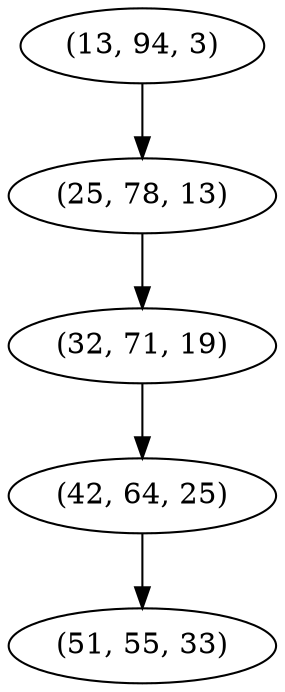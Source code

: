 digraph tree {
    "(13, 94, 3)";
    "(25, 78, 13)";
    "(32, 71, 19)";
    "(42, 64, 25)";
    "(51, 55, 33)";
    "(13, 94, 3)" -> "(25, 78, 13)";
    "(25, 78, 13)" -> "(32, 71, 19)";
    "(32, 71, 19)" -> "(42, 64, 25)";
    "(42, 64, 25)" -> "(51, 55, 33)";
}
